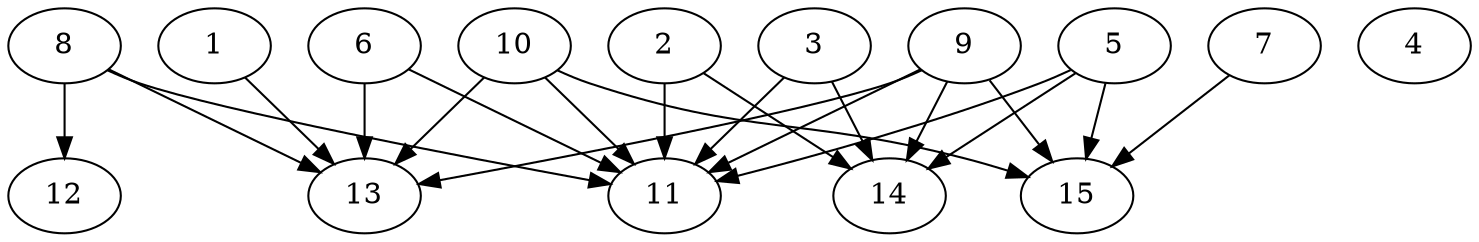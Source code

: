 // DAG automatically generated by daggen at Tue Aug  6 16:26:17 2019
// ./daggen --dot -n 15 --ccr 0.4 --fat 0.8 --regular 0.5 --density 0.7 --mindata 5242880 --maxdata 52428800 
digraph G {
  1 [size="29209600", alpha="0.20", expect_size="11683840"] 
  1 -> 13 [size ="11683840"]
  2 [size="19125760", alpha="0.07", expect_size="7650304"] 
  2 -> 11 [size ="7650304"]
  2 -> 14 [size ="7650304"]
  3 [size="56601600", alpha="0.14", expect_size="22640640"] 
  3 -> 11 [size ="22640640"]
  3 -> 14 [size ="22640640"]
  4 [size="56865280", alpha="0.12", expect_size="22746112"] 
  5 [size="102348800", alpha="0.01", expect_size="40939520"] 
  5 -> 11 [size ="40939520"]
  5 -> 14 [size ="40939520"]
  5 -> 15 [size ="40939520"]
  6 [size="31815680", alpha="0.14", expect_size="12726272"] 
  6 -> 11 [size ="12726272"]
  6 -> 13 [size ="12726272"]
  7 [size="89925120", alpha="0.02", expect_size="35970048"] 
  7 -> 15 [size ="35970048"]
  8 [size="33640960", alpha="0.13", expect_size="13456384"] 
  8 -> 11 [size ="13456384"]
  8 -> 12 [size ="13456384"]
  8 -> 13 [size ="13456384"]
  9 [size="110215680", alpha="0.07", expect_size="44086272"] 
  9 -> 11 [size ="44086272"]
  9 -> 13 [size ="44086272"]
  9 -> 14 [size ="44086272"]
  9 -> 15 [size ="44086272"]
  10 [size="73646080", alpha="0.04", expect_size="29458432"] 
  10 -> 11 [size ="29458432"]
  10 -> 13 [size ="29458432"]
  10 -> 15 [size ="29458432"]
  11 [size="109964800", alpha="0.03", expect_size="43985920"] 
  12 [size="108702720", alpha="0.01", expect_size="43481088"] 
  13 [size="29381120", alpha="0.17", expect_size="11752448"] 
  14 [size="113658880", alpha="0.01", expect_size="45463552"] 
  15 [size="68733440", alpha="0.07", expect_size="27493376"] 
}

